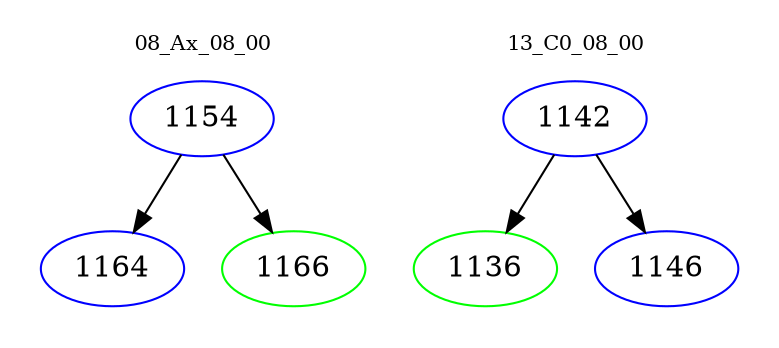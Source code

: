 digraph{
subgraph cluster_0 {
color = white
label = "08_Ax_08_00";
fontsize=10;
T0_1154 [label="1154", color="blue"]
T0_1154 -> T0_1164 [color="black"]
T0_1164 [label="1164", color="blue"]
T0_1154 -> T0_1166 [color="black"]
T0_1166 [label="1166", color="green"]
}
subgraph cluster_1 {
color = white
label = "13_C0_08_00";
fontsize=10;
T1_1142 [label="1142", color="blue"]
T1_1142 -> T1_1136 [color="black"]
T1_1136 [label="1136", color="green"]
T1_1142 -> T1_1146 [color="black"]
T1_1146 [label="1146", color="blue"]
}
}
